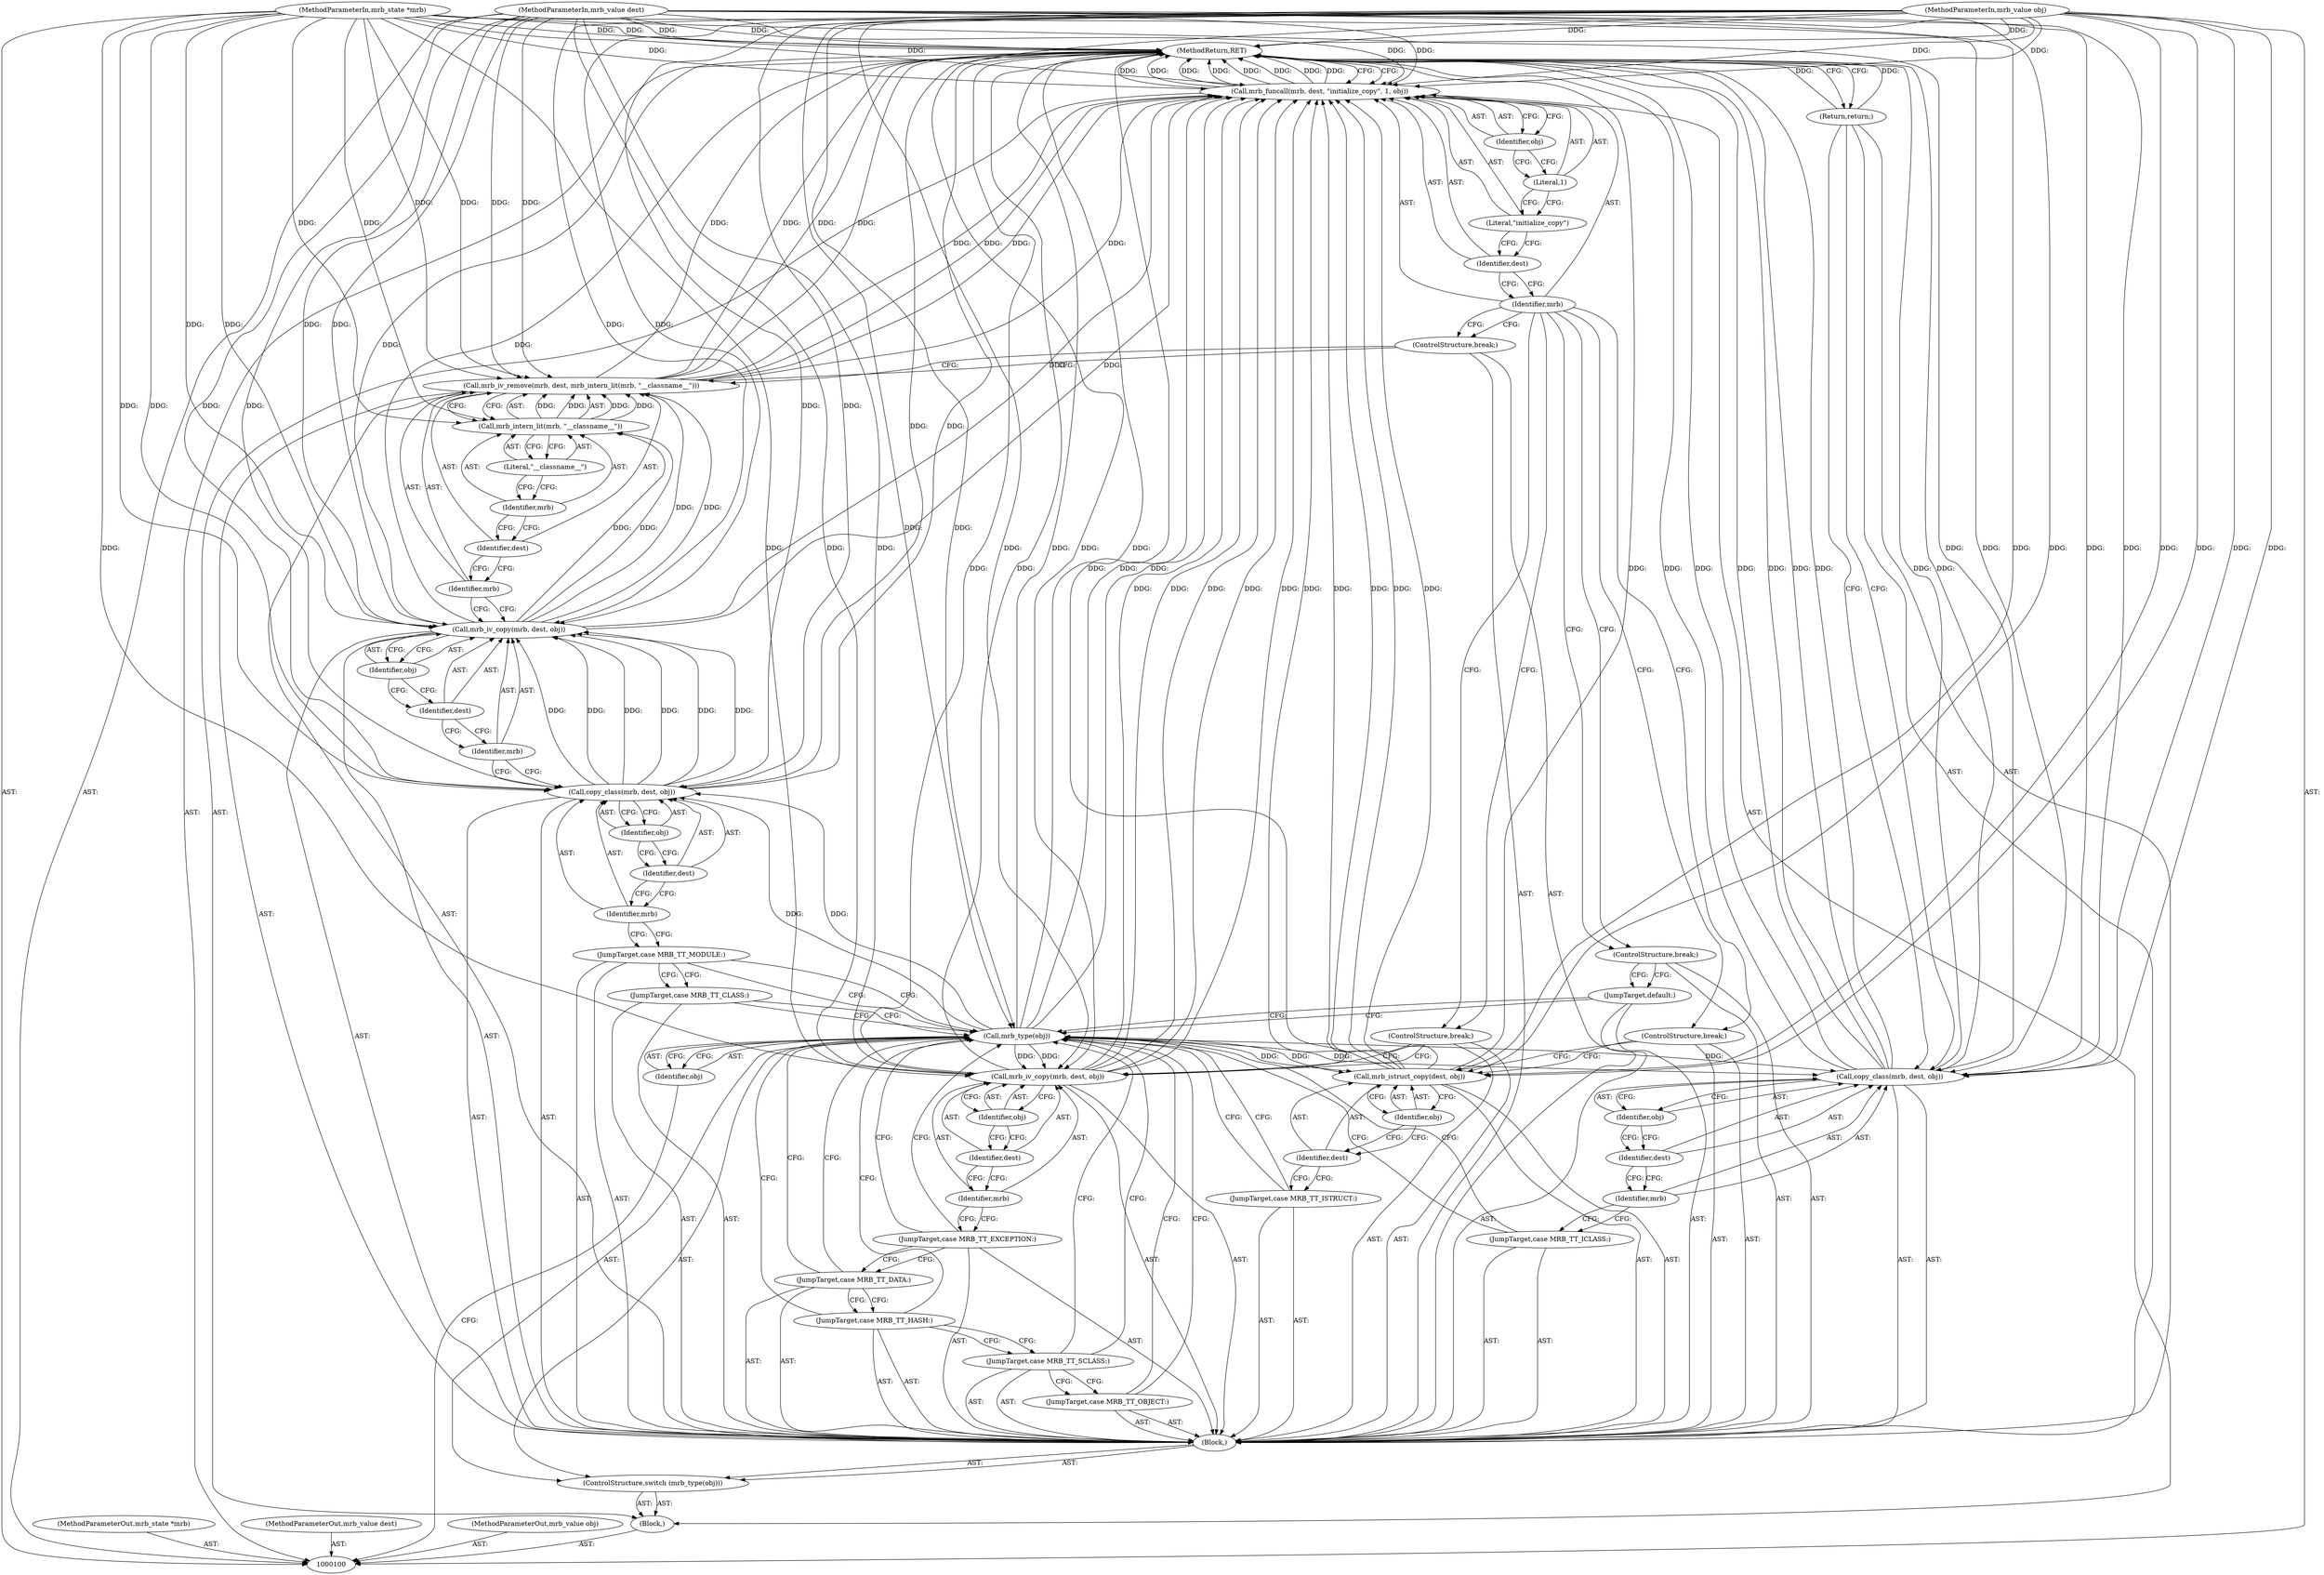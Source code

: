 digraph "0_mruby_b64ce17852b180dfeea81cf458660be41a78974d" {
"1000155" [label="(MethodReturn,RET)"];
"1000101" [label="(MethodParameterIn,mrb_state *mrb)"];
"1000202" [label="(MethodParameterOut,mrb_state *mrb)"];
"1000102" [label="(MethodParameterIn,mrb_value dest)"];
"1000203" [label="(MethodParameterOut,mrb_value dest)"];
"1000103" [label="(MethodParameterIn,mrb_value obj)"];
"1000204" [label="(MethodParameterOut,mrb_value obj)"];
"1000122" [label="(Identifier,mrb)"];
"1000123" [label="(Identifier,dest)"];
"1000124" [label="(Identifier,obj)"];
"1000121" [label="(Call,mrb_iv_copy(mrb, dest, obj))"];
"1000126" [label="(Identifier,mrb)"];
"1000127" [label="(Identifier,dest)"];
"1000128" [label="(Call,mrb_intern_lit(mrb, \"__classname__\"))"];
"1000129" [label="(Identifier,mrb)"];
"1000130" [label="(Literal,\"__classname__\")"];
"1000125" [label="(Call,mrb_iv_remove(mrb, dest, mrb_intern_lit(mrb, \"__classname__\")))"];
"1000131" [label="(ControlStructure,break;)"];
"1000132" [label="(JumpTarget,case MRB_TT_OBJECT:)"];
"1000133" [label="(JumpTarget,case MRB_TT_SCLASS:)"];
"1000134" [label="(JumpTarget,case MRB_TT_HASH:)"];
"1000135" [label="(JumpTarget,case MRB_TT_DATA:)"];
"1000136" [label="(JumpTarget,case MRB_TT_EXCEPTION:)"];
"1000138" [label="(Identifier,mrb)"];
"1000139" [label="(Identifier,dest)"];
"1000140" [label="(Identifier,obj)"];
"1000137" [label="(Call,mrb_iv_copy(mrb, dest, obj))"];
"1000141" [label="(ControlStructure,break;)"];
"1000104" [label="(Block,)"];
"1000142" [label="(JumpTarget,case MRB_TT_ISTRUCT:)"];
"1000144" [label="(Identifier,dest)"];
"1000145" [label="(Identifier,obj)"];
"1000143" [label="(Call,mrb_istruct_copy(dest, obj))"];
"1000146" [label="(ControlStructure,break;)"];
"1000147" [label="(JumpTarget,default:)"];
"1000148" [label="(ControlStructure,break;)"];
"1000150" [label="(Identifier,mrb)"];
"1000151" [label="(Identifier,dest)"];
"1000149" [label="(Call,mrb_funcall(mrb, dest, \"initialize_copy\", 1, obj))"];
"1000152" [label="(Literal,\"initialize_copy\")"];
"1000153" [label="(Literal,1)"];
"1000154" [label="(Identifier,obj)"];
"1000106" [label="(Call,mrb_type(obj))"];
"1000107" [label="(Identifier,obj)"];
"1000108" [label="(Block,)"];
"1000105" [label="(ControlStructure,switch (mrb_type(obj)))"];
"1000109" [label="(JumpTarget,case MRB_TT_ICLASS:)"];
"1000111" [label="(Identifier,mrb)"];
"1000112" [label="(Identifier,dest)"];
"1000113" [label="(Identifier,obj)"];
"1000110" [label="(Call,copy_class(mrb, dest, obj))"];
"1000114" [label="(Return,return;)"];
"1000115" [label="(JumpTarget,case MRB_TT_CLASS:)"];
"1000116" [label="(JumpTarget,case MRB_TT_MODULE:)"];
"1000118" [label="(Identifier,mrb)"];
"1000119" [label="(Identifier,dest)"];
"1000120" [label="(Identifier,obj)"];
"1000117" [label="(Call,copy_class(mrb, dest, obj))"];
"1000155" -> "1000100"  [label="AST: "];
"1000155" -> "1000114"  [label="CFG: "];
"1000155" -> "1000149"  [label="CFG: "];
"1000117" -> "1000155"  [label="DDG: "];
"1000125" -> "1000155"  [label="DDG: "];
"1000125" -> "1000155"  [label="DDG: "];
"1000149" -> "1000155"  [label="DDG: "];
"1000149" -> "1000155"  [label="DDG: "];
"1000149" -> "1000155"  [label="DDG: "];
"1000149" -> "1000155"  [label="DDG: "];
"1000103" -> "1000155"  [label="DDG: "];
"1000121" -> "1000155"  [label="DDG: "];
"1000143" -> "1000155"  [label="DDG: "];
"1000110" -> "1000155"  [label="DDG: "];
"1000110" -> "1000155"  [label="DDG: "];
"1000110" -> "1000155"  [label="DDG: "];
"1000110" -> "1000155"  [label="DDG: "];
"1000102" -> "1000155"  [label="DDG: "];
"1000101" -> "1000155"  [label="DDG: "];
"1000137" -> "1000155"  [label="DDG: "];
"1000106" -> "1000155"  [label="DDG: "];
"1000114" -> "1000155"  [label="DDG: "];
"1000101" -> "1000100"  [label="AST: "];
"1000101" -> "1000155"  [label="DDG: "];
"1000101" -> "1000110"  [label="DDG: "];
"1000101" -> "1000117"  [label="DDG: "];
"1000101" -> "1000121"  [label="DDG: "];
"1000101" -> "1000125"  [label="DDG: "];
"1000101" -> "1000128"  [label="DDG: "];
"1000101" -> "1000137"  [label="DDG: "];
"1000101" -> "1000149"  [label="DDG: "];
"1000202" -> "1000100"  [label="AST: "];
"1000102" -> "1000100"  [label="AST: "];
"1000102" -> "1000155"  [label="DDG: "];
"1000102" -> "1000110"  [label="DDG: "];
"1000102" -> "1000117"  [label="DDG: "];
"1000102" -> "1000121"  [label="DDG: "];
"1000102" -> "1000125"  [label="DDG: "];
"1000102" -> "1000137"  [label="DDG: "];
"1000102" -> "1000143"  [label="DDG: "];
"1000102" -> "1000149"  [label="DDG: "];
"1000203" -> "1000100"  [label="AST: "];
"1000103" -> "1000100"  [label="AST: "];
"1000103" -> "1000155"  [label="DDG: "];
"1000103" -> "1000106"  [label="DDG: "];
"1000103" -> "1000110"  [label="DDG: "];
"1000103" -> "1000117"  [label="DDG: "];
"1000103" -> "1000121"  [label="DDG: "];
"1000103" -> "1000137"  [label="DDG: "];
"1000103" -> "1000143"  [label="DDG: "];
"1000103" -> "1000149"  [label="DDG: "];
"1000204" -> "1000100"  [label="AST: "];
"1000122" -> "1000121"  [label="AST: "];
"1000122" -> "1000117"  [label="CFG: "];
"1000123" -> "1000122"  [label="CFG: "];
"1000123" -> "1000121"  [label="AST: "];
"1000123" -> "1000122"  [label="CFG: "];
"1000124" -> "1000123"  [label="CFG: "];
"1000124" -> "1000121"  [label="AST: "];
"1000124" -> "1000123"  [label="CFG: "];
"1000121" -> "1000124"  [label="CFG: "];
"1000121" -> "1000108"  [label="AST: "];
"1000121" -> "1000124"  [label="CFG: "];
"1000122" -> "1000121"  [label="AST: "];
"1000123" -> "1000121"  [label="AST: "];
"1000124" -> "1000121"  [label="AST: "];
"1000126" -> "1000121"  [label="CFG: "];
"1000121" -> "1000155"  [label="DDG: "];
"1000117" -> "1000121"  [label="DDG: "];
"1000117" -> "1000121"  [label="DDG: "];
"1000117" -> "1000121"  [label="DDG: "];
"1000101" -> "1000121"  [label="DDG: "];
"1000102" -> "1000121"  [label="DDG: "];
"1000103" -> "1000121"  [label="DDG: "];
"1000121" -> "1000125"  [label="DDG: "];
"1000121" -> "1000128"  [label="DDG: "];
"1000121" -> "1000149"  [label="DDG: "];
"1000126" -> "1000125"  [label="AST: "];
"1000126" -> "1000121"  [label="CFG: "];
"1000127" -> "1000126"  [label="CFG: "];
"1000127" -> "1000125"  [label="AST: "];
"1000127" -> "1000126"  [label="CFG: "];
"1000129" -> "1000127"  [label="CFG: "];
"1000128" -> "1000125"  [label="AST: "];
"1000128" -> "1000130"  [label="CFG: "];
"1000129" -> "1000128"  [label="AST: "];
"1000130" -> "1000128"  [label="AST: "];
"1000125" -> "1000128"  [label="CFG: "];
"1000128" -> "1000125"  [label="DDG: "];
"1000128" -> "1000125"  [label="DDG: "];
"1000121" -> "1000128"  [label="DDG: "];
"1000101" -> "1000128"  [label="DDG: "];
"1000129" -> "1000128"  [label="AST: "];
"1000129" -> "1000127"  [label="CFG: "];
"1000130" -> "1000129"  [label="CFG: "];
"1000130" -> "1000128"  [label="AST: "];
"1000130" -> "1000129"  [label="CFG: "];
"1000128" -> "1000130"  [label="CFG: "];
"1000125" -> "1000108"  [label="AST: "];
"1000125" -> "1000128"  [label="CFG: "];
"1000126" -> "1000125"  [label="AST: "];
"1000127" -> "1000125"  [label="AST: "];
"1000128" -> "1000125"  [label="AST: "];
"1000131" -> "1000125"  [label="CFG: "];
"1000125" -> "1000155"  [label="DDG: "];
"1000125" -> "1000155"  [label="DDG: "];
"1000128" -> "1000125"  [label="DDG: "];
"1000128" -> "1000125"  [label="DDG: "];
"1000101" -> "1000125"  [label="DDG: "];
"1000121" -> "1000125"  [label="DDG: "];
"1000102" -> "1000125"  [label="DDG: "];
"1000125" -> "1000149"  [label="DDG: "];
"1000125" -> "1000149"  [label="DDG: "];
"1000131" -> "1000108"  [label="AST: "];
"1000131" -> "1000125"  [label="CFG: "];
"1000150" -> "1000131"  [label="CFG: "];
"1000132" -> "1000108"  [label="AST: "];
"1000132" -> "1000106"  [label="CFG: "];
"1000133" -> "1000132"  [label="CFG: "];
"1000133" -> "1000108"  [label="AST: "];
"1000133" -> "1000106"  [label="CFG: "];
"1000133" -> "1000132"  [label="CFG: "];
"1000134" -> "1000133"  [label="CFG: "];
"1000134" -> "1000108"  [label="AST: "];
"1000134" -> "1000106"  [label="CFG: "];
"1000134" -> "1000133"  [label="CFG: "];
"1000135" -> "1000134"  [label="CFG: "];
"1000135" -> "1000108"  [label="AST: "];
"1000135" -> "1000106"  [label="CFG: "];
"1000135" -> "1000134"  [label="CFG: "];
"1000136" -> "1000135"  [label="CFG: "];
"1000136" -> "1000108"  [label="AST: "];
"1000136" -> "1000106"  [label="CFG: "];
"1000136" -> "1000135"  [label="CFG: "];
"1000138" -> "1000136"  [label="CFG: "];
"1000138" -> "1000137"  [label="AST: "];
"1000138" -> "1000136"  [label="CFG: "];
"1000139" -> "1000138"  [label="CFG: "];
"1000139" -> "1000137"  [label="AST: "];
"1000139" -> "1000138"  [label="CFG: "];
"1000140" -> "1000139"  [label="CFG: "];
"1000140" -> "1000137"  [label="AST: "];
"1000140" -> "1000139"  [label="CFG: "];
"1000137" -> "1000140"  [label="CFG: "];
"1000137" -> "1000108"  [label="AST: "];
"1000137" -> "1000140"  [label="CFG: "];
"1000138" -> "1000137"  [label="AST: "];
"1000139" -> "1000137"  [label="AST: "];
"1000140" -> "1000137"  [label="AST: "];
"1000141" -> "1000137"  [label="CFG: "];
"1000137" -> "1000155"  [label="DDG: "];
"1000101" -> "1000137"  [label="DDG: "];
"1000102" -> "1000137"  [label="DDG: "];
"1000106" -> "1000137"  [label="DDG: "];
"1000103" -> "1000137"  [label="DDG: "];
"1000137" -> "1000149"  [label="DDG: "];
"1000137" -> "1000149"  [label="DDG: "];
"1000137" -> "1000149"  [label="DDG: "];
"1000141" -> "1000108"  [label="AST: "];
"1000141" -> "1000137"  [label="CFG: "];
"1000150" -> "1000141"  [label="CFG: "];
"1000104" -> "1000100"  [label="AST: "];
"1000105" -> "1000104"  [label="AST: "];
"1000149" -> "1000104"  [label="AST: "];
"1000142" -> "1000108"  [label="AST: "];
"1000142" -> "1000106"  [label="CFG: "];
"1000144" -> "1000142"  [label="CFG: "];
"1000144" -> "1000143"  [label="AST: "];
"1000144" -> "1000142"  [label="CFG: "];
"1000145" -> "1000144"  [label="CFG: "];
"1000145" -> "1000143"  [label="AST: "];
"1000145" -> "1000144"  [label="CFG: "];
"1000143" -> "1000145"  [label="CFG: "];
"1000143" -> "1000108"  [label="AST: "];
"1000143" -> "1000145"  [label="CFG: "];
"1000144" -> "1000143"  [label="AST: "];
"1000145" -> "1000143"  [label="AST: "];
"1000146" -> "1000143"  [label="CFG: "];
"1000143" -> "1000155"  [label="DDG: "];
"1000102" -> "1000143"  [label="DDG: "];
"1000106" -> "1000143"  [label="DDG: "];
"1000103" -> "1000143"  [label="DDG: "];
"1000143" -> "1000149"  [label="DDG: "];
"1000143" -> "1000149"  [label="DDG: "];
"1000146" -> "1000108"  [label="AST: "];
"1000146" -> "1000143"  [label="CFG: "];
"1000150" -> "1000146"  [label="CFG: "];
"1000147" -> "1000108"  [label="AST: "];
"1000147" -> "1000106"  [label="CFG: "];
"1000148" -> "1000147"  [label="CFG: "];
"1000148" -> "1000108"  [label="AST: "];
"1000148" -> "1000147"  [label="CFG: "];
"1000150" -> "1000148"  [label="CFG: "];
"1000150" -> "1000149"  [label="AST: "];
"1000150" -> "1000131"  [label="CFG: "];
"1000150" -> "1000141"  [label="CFG: "];
"1000150" -> "1000146"  [label="CFG: "];
"1000150" -> "1000148"  [label="CFG: "];
"1000151" -> "1000150"  [label="CFG: "];
"1000151" -> "1000149"  [label="AST: "];
"1000151" -> "1000150"  [label="CFG: "];
"1000152" -> "1000151"  [label="CFG: "];
"1000149" -> "1000104"  [label="AST: "];
"1000149" -> "1000154"  [label="CFG: "];
"1000150" -> "1000149"  [label="AST: "];
"1000151" -> "1000149"  [label="AST: "];
"1000152" -> "1000149"  [label="AST: "];
"1000153" -> "1000149"  [label="AST: "];
"1000154" -> "1000149"  [label="AST: "];
"1000155" -> "1000149"  [label="CFG: "];
"1000149" -> "1000155"  [label="DDG: "];
"1000149" -> "1000155"  [label="DDG: "];
"1000149" -> "1000155"  [label="DDG: "];
"1000149" -> "1000155"  [label="DDG: "];
"1000125" -> "1000149"  [label="DDG: "];
"1000125" -> "1000149"  [label="DDG: "];
"1000137" -> "1000149"  [label="DDG: "];
"1000137" -> "1000149"  [label="DDG: "];
"1000137" -> "1000149"  [label="DDG: "];
"1000101" -> "1000149"  [label="DDG: "];
"1000143" -> "1000149"  [label="DDG: "];
"1000143" -> "1000149"  [label="DDG: "];
"1000102" -> "1000149"  [label="DDG: "];
"1000106" -> "1000149"  [label="DDG: "];
"1000121" -> "1000149"  [label="DDG: "];
"1000103" -> "1000149"  [label="DDG: "];
"1000152" -> "1000149"  [label="AST: "];
"1000152" -> "1000151"  [label="CFG: "];
"1000153" -> "1000152"  [label="CFG: "];
"1000153" -> "1000149"  [label="AST: "];
"1000153" -> "1000152"  [label="CFG: "];
"1000154" -> "1000153"  [label="CFG: "];
"1000154" -> "1000149"  [label="AST: "];
"1000154" -> "1000153"  [label="CFG: "];
"1000149" -> "1000154"  [label="CFG: "];
"1000106" -> "1000105"  [label="AST: "];
"1000106" -> "1000107"  [label="CFG: "];
"1000107" -> "1000106"  [label="AST: "];
"1000109" -> "1000106"  [label="CFG: "];
"1000115" -> "1000106"  [label="CFG: "];
"1000116" -> "1000106"  [label="CFG: "];
"1000132" -> "1000106"  [label="CFG: "];
"1000133" -> "1000106"  [label="CFG: "];
"1000134" -> "1000106"  [label="CFG: "];
"1000135" -> "1000106"  [label="CFG: "];
"1000136" -> "1000106"  [label="CFG: "];
"1000142" -> "1000106"  [label="CFG: "];
"1000147" -> "1000106"  [label="CFG: "];
"1000106" -> "1000155"  [label="DDG: "];
"1000103" -> "1000106"  [label="DDG: "];
"1000106" -> "1000110"  [label="DDG: "];
"1000106" -> "1000117"  [label="DDG: "];
"1000106" -> "1000137"  [label="DDG: "];
"1000106" -> "1000143"  [label="DDG: "];
"1000106" -> "1000149"  [label="DDG: "];
"1000107" -> "1000106"  [label="AST: "];
"1000107" -> "1000100"  [label="CFG: "];
"1000106" -> "1000107"  [label="CFG: "];
"1000108" -> "1000105"  [label="AST: "];
"1000109" -> "1000108"  [label="AST: "];
"1000110" -> "1000108"  [label="AST: "];
"1000114" -> "1000108"  [label="AST: "];
"1000115" -> "1000108"  [label="AST: "];
"1000116" -> "1000108"  [label="AST: "];
"1000117" -> "1000108"  [label="AST: "];
"1000121" -> "1000108"  [label="AST: "];
"1000125" -> "1000108"  [label="AST: "];
"1000131" -> "1000108"  [label="AST: "];
"1000132" -> "1000108"  [label="AST: "];
"1000133" -> "1000108"  [label="AST: "];
"1000134" -> "1000108"  [label="AST: "];
"1000135" -> "1000108"  [label="AST: "];
"1000136" -> "1000108"  [label="AST: "];
"1000137" -> "1000108"  [label="AST: "];
"1000141" -> "1000108"  [label="AST: "];
"1000142" -> "1000108"  [label="AST: "];
"1000143" -> "1000108"  [label="AST: "];
"1000146" -> "1000108"  [label="AST: "];
"1000147" -> "1000108"  [label="AST: "];
"1000148" -> "1000108"  [label="AST: "];
"1000105" -> "1000104"  [label="AST: "];
"1000106" -> "1000105"  [label="AST: "];
"1000108" -> "1000105"  [label="AST: "];
"1000109" -> "1000108"  [label="AST: "];
"1000109" -> "1000106"  [label="CFG: "];
"1000111" -> "1000109"  [label="CFG: "];
"1000111" -> "1000110"  [label="AST: "];
"1000111" -> "1000109"  [label="CFG: "];
"1000112" -> "1000111"  [label="CFG: "];
"1000112" -> "1000110"  [label="AST: "];
"1000112" -> "1000111"  [label="CFG: "];
"1000113" -> "1000112"  [label="CFG: "];
"1000113" -> "1000110"  [label="AST: "];
"1000113" -> "1000112"  [label="CFG: "];
"1000110" -> "1000113"  [label="CFG: "];
"1000110" -> "1000108"  [label="AST: "];
"1000110" -> "1000113"  [label="CFG: "];
"1000111" -> "1000110"  [label="AST: "];
"1000112" -> "1000110"  [label="AST: "];
"1000113" -> "1000110"  [label="AST: "];
"1000114" -> "1000110"  [label="CFG: "];
"1000110" -> "1000155"  [label="DDG: "];
"1000110" -> "1000155"  [label="DDG: "];
"1000110" -> "1000155"  [label="DDG: "];
"1000110" -> "1000155"  [label="DDG: "];
"1000101" -> "1000110"  [label="DDG: "];
"1000102" -> "1000110"  [label="DDG: "];
"1000106" -> "1000110"  [label="DDG: "];
"1000103" -> "1000110"  [label="DDG: "];
"1000114" -> "1000108"  [label="AST: "];
"1000114" -> "1000110"  [label="CFG: "];
"1000155" -> "1000114"  [label="CFG: "];
"1000114" -> "1000155"  [label="DDG: "];
"1000115" -> "1000108"  [label="AST: "];
"1000115" -> "1000106"  [label="CFG: "];
"1000116" -> "1000115"  [label="CFG: "];
"1000116" -> "1000108"  [label="AST: "];
"1000116" -> "1000106"  [label="CFG: "];
"1000116" -> "1000115"  [label="CFG: "];
"1000118" -> "1000116"  [label="CFG: "];
"1000118" -> "1000117"  [label="AST: "];
"1000118" -> "1000116"  [label="CFG: "];
"1000119" -> "1000118"  [label="CFG: "];
"1000119" -> "1000117"  [label="AST: "];
"1000119" -> "1000118"  [label="CFG: "];
"1000120" -> "1000119"  [label="CFG: "];
"1000120" -> "1000117"  [label="AST: "];
"1000120" -> "1000119"  [label="CFG: "];
"1000117" -> "1000120"  [label="CFG: "];
"1000117" -> "1000108"  [label="AST: "];
"1000117" -> "1000120"  [label="CFG: "];
"1000118" -> "1000117"  [label="AST: "];
"1000119" -> "1000117"  [label="AST: "];
"1000120" -> "1000117"  [label="AST: "];
"1000122" -> "1000117"  [label="CFG: "];
"1000117" -> "1000155"  [label="DDG: "];
"1000101" -> "1000117"  [label="DDG: "];
"1000102" -> "1000117"  [label="DDG: "];
"1000106" -> "1000117"  [label="DDG: "];
"1000103" -> "1000117"  [label="DDG: "];
"1000117" -> "1000121"  [label="DDG: "];
"1000117" -> "1000121"  [label="DDG: "];
"1000117" -> "1000121"  [label="DDG: "];
}
